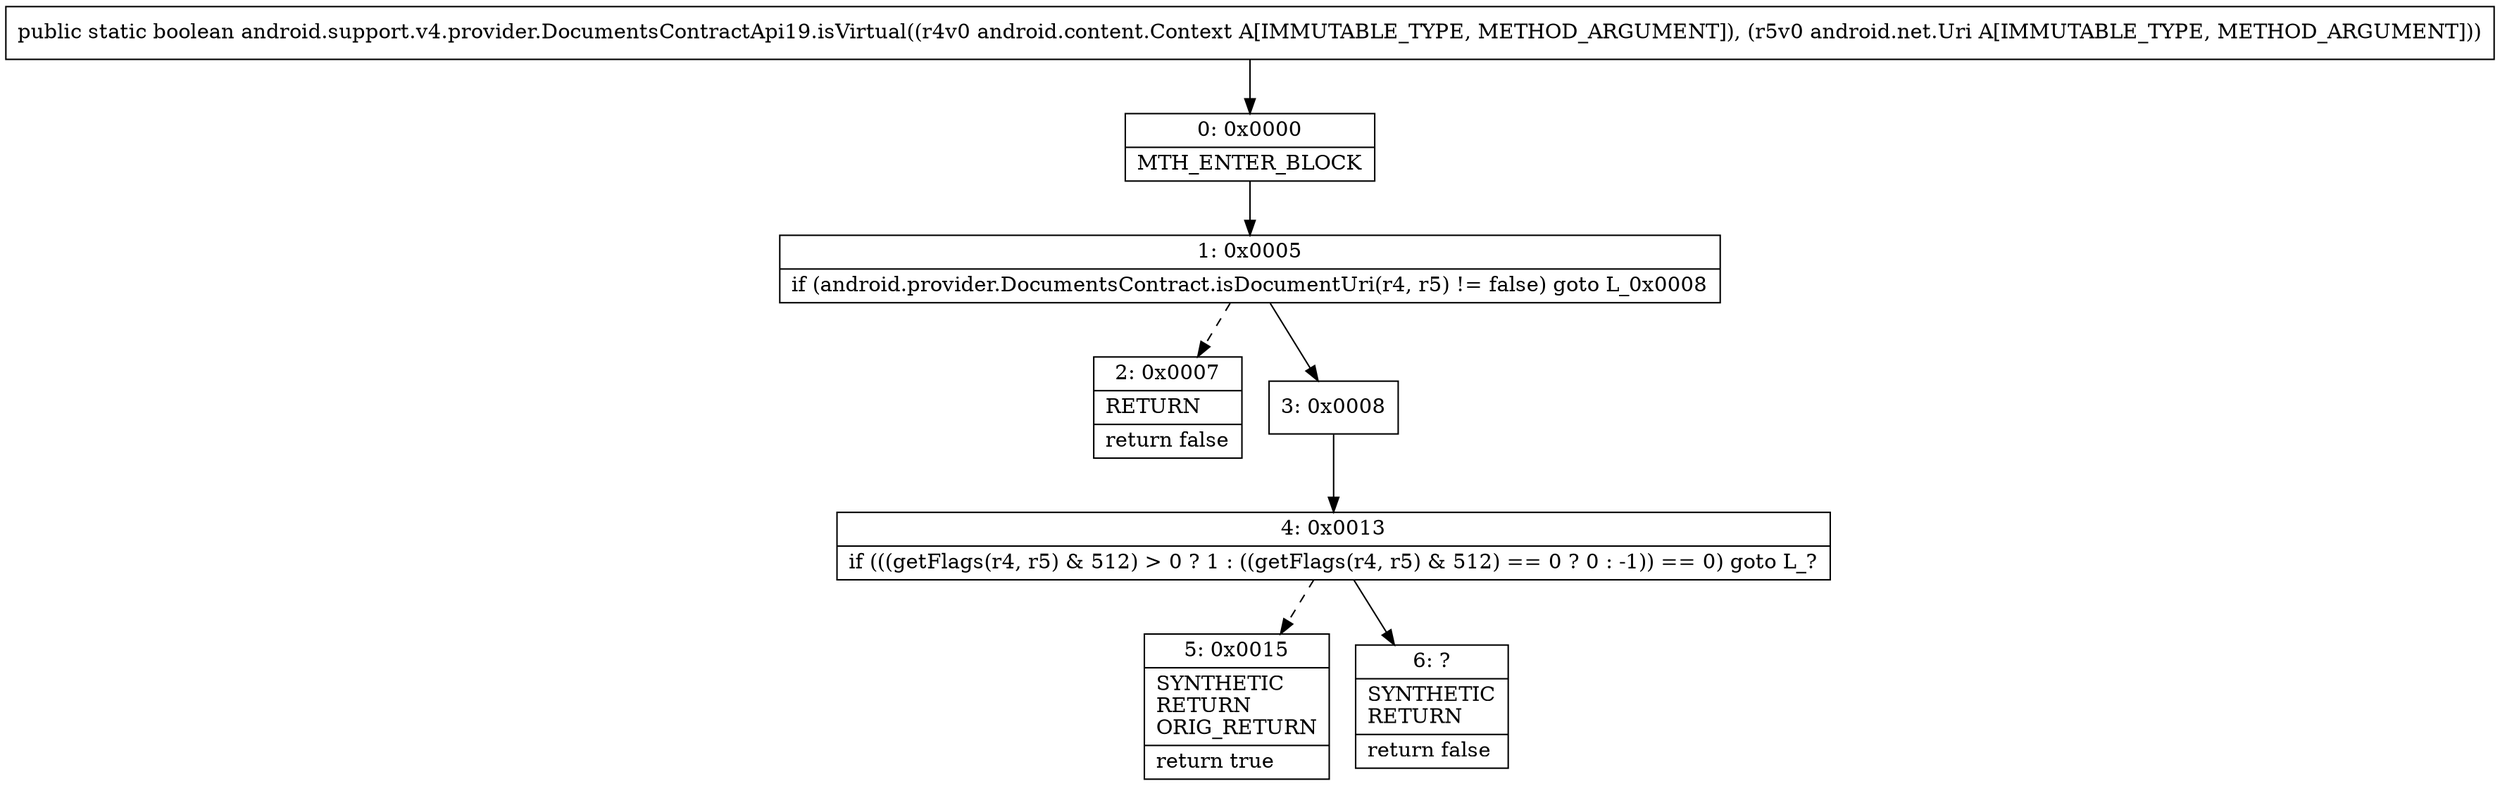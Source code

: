 digraph "CFG forandroid.support.v4.provider.DocumentsContractApi19.isVirtual(Landroid\/content\/Context;Landroid\/net\/Uri;)Z" {
Node_0 [shape=record,label="{0\:\ 0x0000|MTH_ENTER_BLOCK\l}"];
Node_1 [shape=record,label="{1\:\ 0x0005|if (android.provider.DocumentsContract.isDocumentUri(r4, r5) != false) goto L_0x0008\l}"];
Node_2 [shape=record,label="{2\:\ 0x0007|RETURN\l|return false\l}"];
Node_3 [shape=record,label="{3\:\ 0x0008}"];
Node_4 [shape=record,label="{4\:\ 0x0013|if (((getFlags(r4, r5) & 512) \> 0 ? 1 : ((getFlags(r4, r5) & 512) == 0 ? 0 : \-1)) == 0) goto L_?\l}"];
Node_5 [shape=record,label="{5\:\ 0x0015|SYNTHETIC\lRETURN\lORIG_RETURN\l|return true\l}"];
Node_6 [shape=record,label="{6\:\ ?|SYNTHETIC\lRETURN\l|return false\l}"];
MethodNode[shape=record,label="{public static boolean android.support.v4.provider.DocumentsContractApi19.isVirtual((r4v0 android.content.Context A[IMMUTABLE_TYPE, METHOD_ARGUMENT]), (r5v0 android.net.Uri A[IMMUTABLE_TYPE, METHOD_ARGUMENT])) }"];
MethodNode -> Node_0;
Node_0 -> Node_1;
Node_1 -> Node_2[style=dashed];
Node_1 -> Node_3;
Node_3 -> Node_4;
Node_4 -> Node_5[style=dashed];
Node_4 -> Node_6;
}

